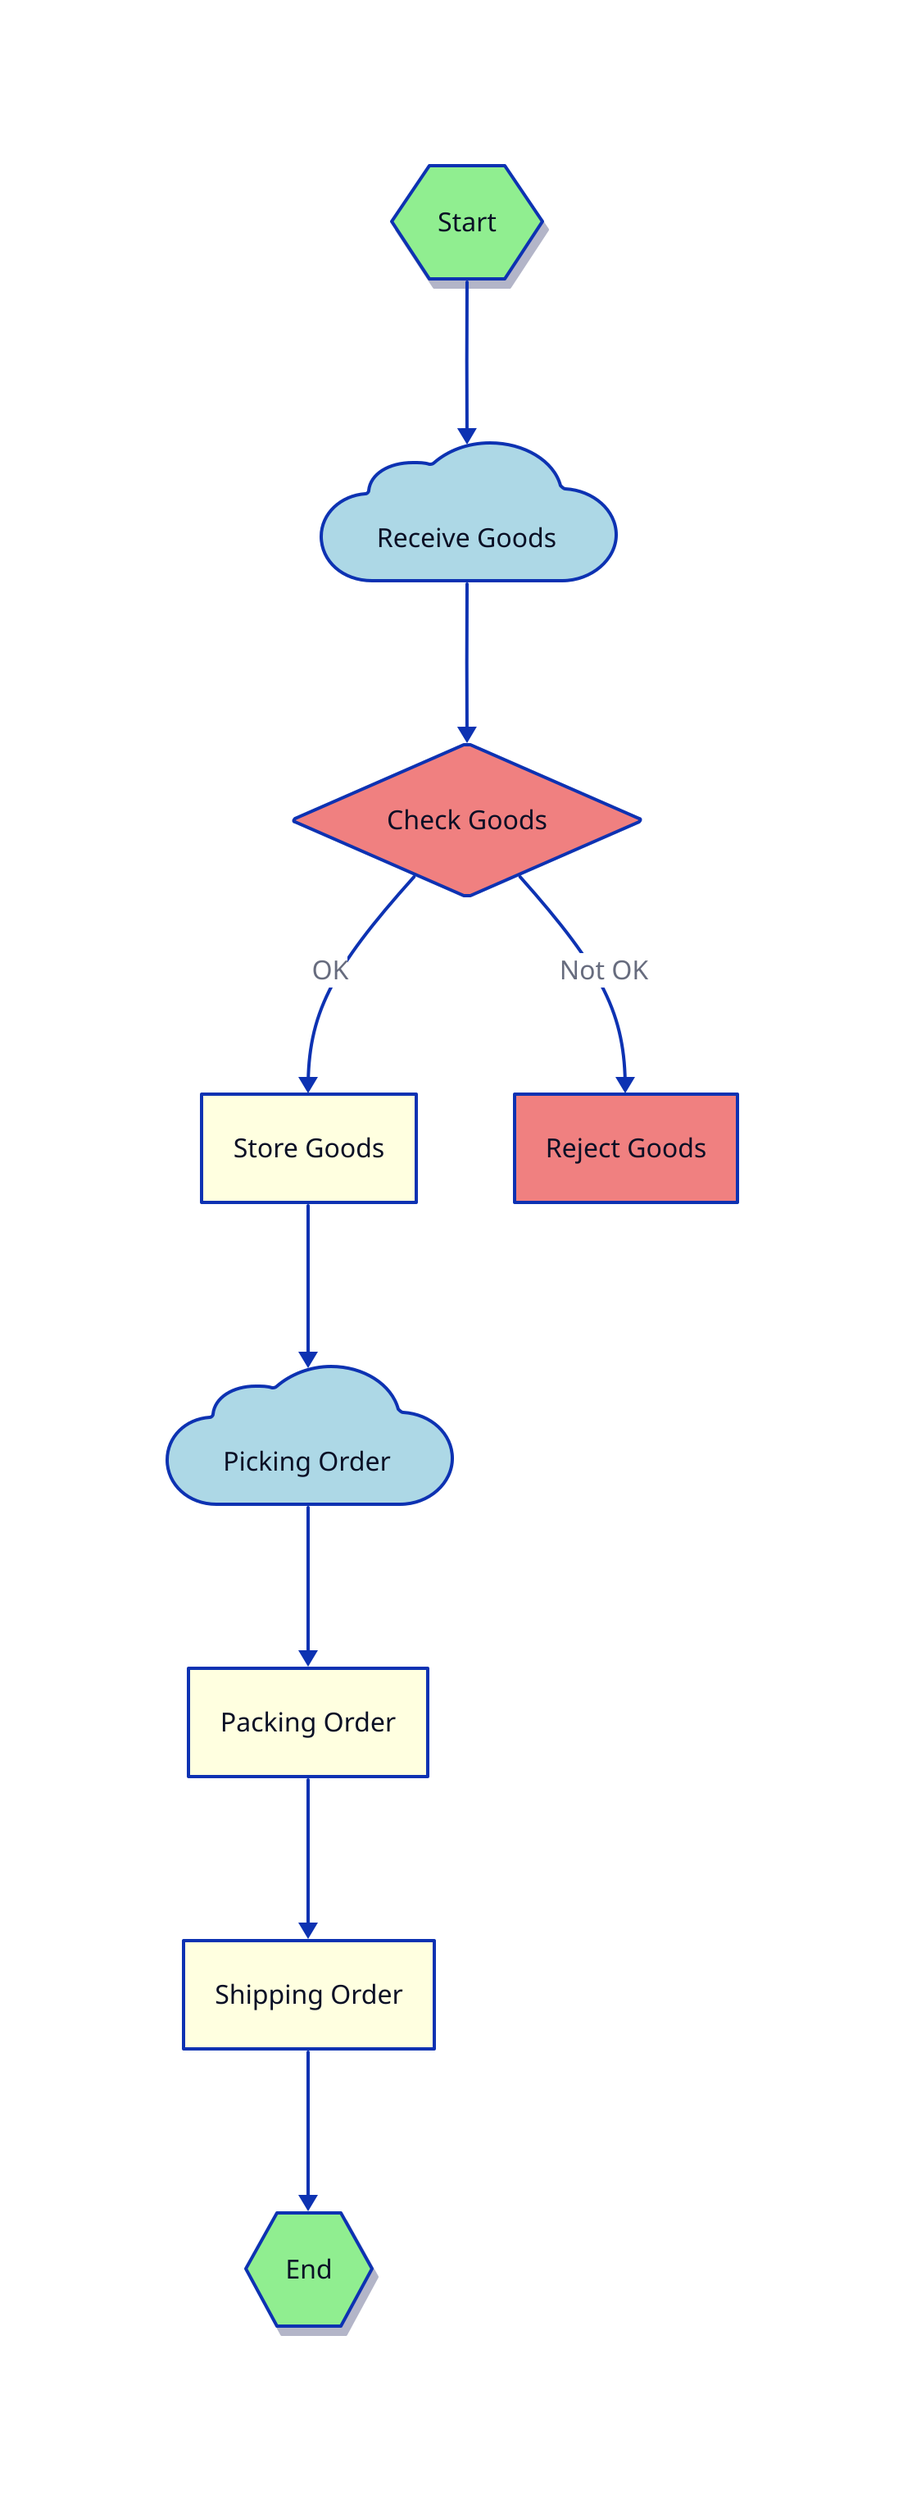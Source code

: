 direction: down

start: "Start" {
  shape: hexagon
  style: {
    fill: lightgreen
    shadow: true
  }
}

receive_goods: "Receive Goods" {
  shape: cloud
  style: {
    fill: lightblue
  }
}

check_goods: "Check Goods" {
  shape: diamond
  style: {
    fill: lightcoral
  }
}

store_goods: "Store Goods" {
  shape: rectangle
  style: {
    fill: lightyellow
  }
}

reject_goods: "Reject Goods" {
  shape: rectangle
  style: {
    fill: lightcoral
  }
}

picking_order: "Picking Order" {
  shape: cloud
  style: {
    fill: lightblue
  }
}

packing_order: "Packing Order" {
  shape: rectangle
  style: {
    fill: lightyellow
  }
}

shipping_order: "Shipping Order" {
  shape: rectangle
  style: {
    fill: lightyellow
  }
}

end: "End" {
  shape: hexagon
  style: {
    fill: lightgreen
    shadow: true
  }
}

start -> receive_goods
receive_goods -> check_goods
check_goods -> store_goods: "OK"
check_goods -> reject_goods: "Not OK"
store_goods -> picking_order
picking_order -> packing_order
packing_order -> shipping_order
shipping_order -> end